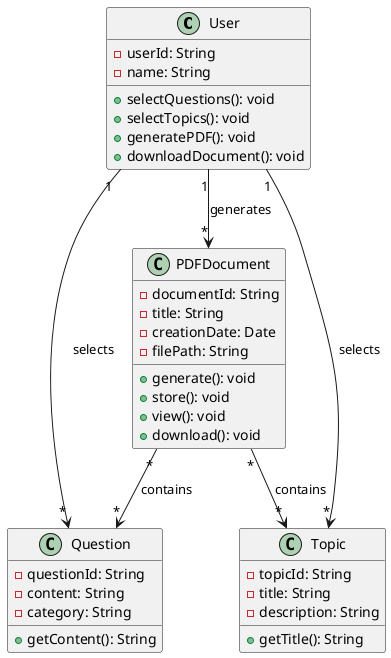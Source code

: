 @startuml
class User {
    - userId: String
    - name: String
    + selectQuestions(): void
    + selectTopics(): void
    + generatePDF(): void
    + downloadDocument(): void
}

class Question {
    - questionId: String
    - content: String
    - category: String
    + getContent(): String
}

class Topic {
    - topicId: String
    - title: String
    - description: String
    + getTitle(): String
}

class PDFDocument {
    - documentId: String
    - title: String
    - creationDate: Date
    - filePath: String
    + generate(): void
    + store(): void
    + view(): void
    + download(): void
}

User "1" --> "*" Question : selects
User "1" --> "*" Topic : selects
User "1" --> "*" PDFDocument : generates
PDFDocument "*" --> "*" Question : contains
PDFDocument "*" --> "*" Topic : contains
@enduml